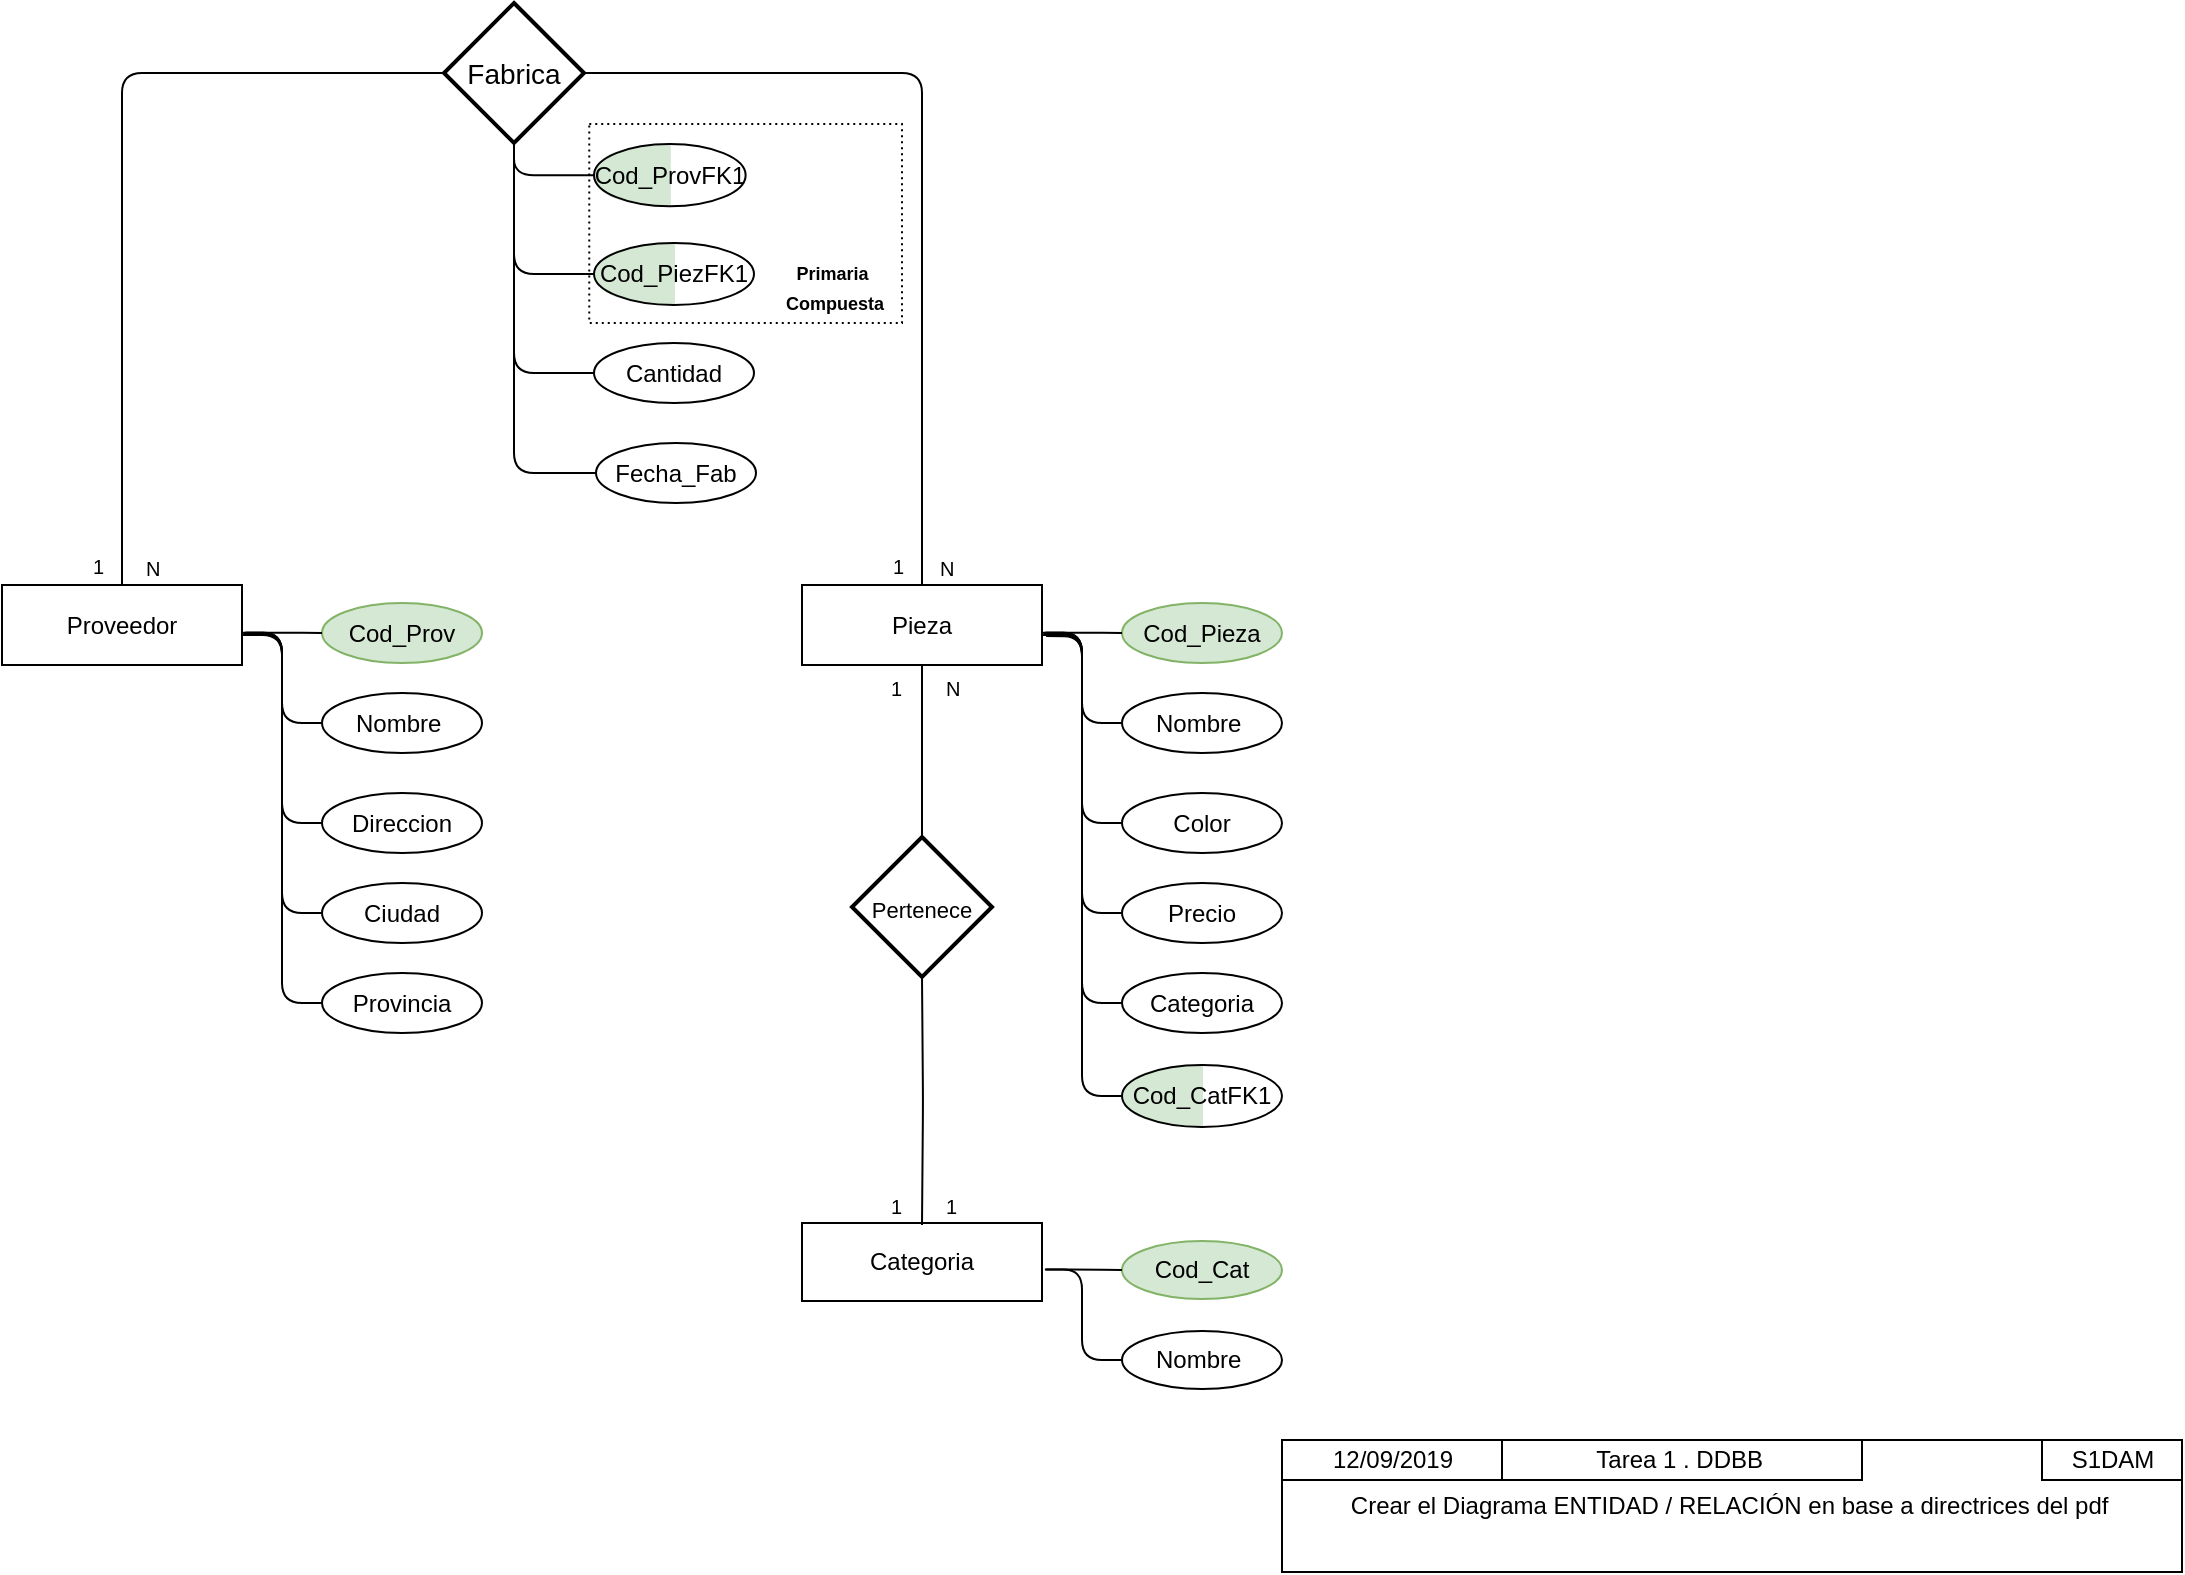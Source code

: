 <mxfile pages="1" version="11.2.5" type="device"><diagram id="jdYGU3IpR05q6EQaEXuO" name="Page-1"><mxGraphModel dx="1422" dy="824" grid="1" gridSize="10" guides="1" tooltips="1" connect="1" arrows="1" fold="1" page="1" pageScale="1" pageWidth="1169" pageHeight="827" math="0" shadow="0"><root><mxCell id="0"/><mxCell id="1" parent="0"/><mxCell id="IAeVKy-bBvh3QUSuQKZk-1" value="Proveedor" style="rounded=0;whiteSpace=wrap;html=1;" parent="1" vertex="1"><mxGeometry x="70" y="332.5" width="120" height="40" as="geometry"/></mxCell><mxCell id="IAeVKy-bBvh3QUSuQKZk-3" value="Cod_Prov" style="ellipse;whiteSpace=wrap;html=1;fillColor=#d5e8d4;strokeColor=#82b366;" parent="1" vertex="1"><mxGeometry x="230" y="341.5" width="80" height="30" as="geometry"/></mxCell><mxCell id="IAeVKy-bBvh3QUSuQKZk-4" value="Nombre&amp;nbsp;" style="ellipse;whiteSpace=wrap;html=1;" parent="1" vertex="1"><mxGeometry x="230" y="386.5" width="80" height="30" as="geometry"/></mxCell><mxCell id="IAeVKy-bBvh3QUSuQKZk-5" value="Direccion" style="ellipse;whiteSpace=wrap;html=1;" parent="1" vertex="1"><mxGeometry x="230" y="436.5" width="80" height="30" as="geometry"/></mxCell><mxCell id="IAeVKy-bBvh3QUSuQKZk-6" value="Ciudad" style="ellipse;whiteSpace=wrap;html=1;" parent="1" vertex="1"><mxGeometry x="230" y="481.5" width="80" height="30" as="geometry"/></mxCell><mxCell id="IAeVKy-bBvh3QUSuQKZk-7" value="Provincia" style="ellipse;whiteSpace=wrap;html=1;" parent="1" vertex="1"><mxGeometry x="230" y="526.5" width="80" height="30" as="geometry"/></mxCell><mxCell id="IAeVKy-bBvh3QUSuQKZk-8" value="" style="endArrow=none;html=1;edgeStyle=orthogonalEdgeStyle;exitX=1.017;exitY=0.596;exitDx=0;exitDy=0;exitPerimeter=0;entryX=0;entryY=0.5;entryDx=0;entryDy=0;" parent="1" source="IAeVKy-bBvh3QUSuQKZk-1" target="IAeVKy-bBvh3QUSuQKZk-3" edge="1"><mxGeometry relative="1" as="geometry"><mxPoint x="70" y="572.5" as="sourcePoint"/><mxPoint x="230" y="572.5" as="targetPoint"/></mxGeometry></mxCell><mxCell id="IAeVKy-bBvh3QUSuQKZk-11" value="" style="endArrow=none;html=1;edgeStyle=orthogonalEdgeStyle;exitX=1.012;exitY=0.596;exitDx=0;exitDy=0;exitPerimeter=0;entryX=0;entryY=0.5;entryDx=0;entryDy=0;" parent="1" source="IAeVKy-bBvh3QUSuQKZk-1" target="IAeVKy-bBvh3QUSuQKZk-4" edge="1"><mxGeometry relative="1" as="geometry"><mxPoint x="80" y="492.5" as="sourcePoint"/><mxPoint x="240" y="492.5" as="targetPoint"/></mxGeometry></mxCell><mxCell id="IAeVKy-bBvh3QUSuQKZk-14" value="" style="endArrow=none;html=1;edgeStyle=orthogonalEdgeStyle;exitX=1.002;exitY=0.596;exitDx=0;exitDy=0;exitPerimeter=0;entryX=0;entryY=0.5;entryDx=0;entryDy=0;" parent="1" source="IAeVKy-bBvh3QUSuQKZk-1" target="IAeVKy-bBvh3QUSuQKZk-5" edge="1"><mxGeometry relative="1" as="geometry"><mxPoint x="90" y="502.5" as="sourcePoint"/><mxPoint x="250" y="502.5" as="targetPoint"/></mxGeometry></mxCell><mxCell id="IAeVKy-bBvh3QUSuQKZk-15" value="" style="endArrow=none;html=1;edgeStyle=orthogonalEdgeStyle;exitX=1.007;exitY=0.611;exitDx=0;exitDy=0;exitPerimeter=0;entryX=0;entryY=0.5;entryDx=0;entryDy=0;" parent="1" source="IAeVKy-bBvh3QUSuQKZk-1" target="IAeVKy-bBvh3QUSuQKZk-6" edge="1"><mxGeometry relative="1" as="geometry"><mxPoint x="100" y="512.5" as="sourcePoint"/><mxPoint x="260" y="512.5" as="targetPoint"/></mxGeometry></mxCell><mxCell id="IAeVKy-bBvh3QUSuQKZk-16" value="" style="endArrow=none;html=1;edgeStyle=orthogonalEdgeStyle;exitX=1.002;exitY=0.625;exitDx=0;exitDy=0;exitPerimeter=0;entryX=0;entryY=0.5;entryDx=0;entryDy=0;" parent="1" source="IAeVKy-bBvh3QUSuQKZk-1" target="IAeVKy-bBvh3QUSuQKZk-7" edge="1"><mxGeometry relative="1" as="geometry"><mxPoint x="110" y="522.5" as="sourcePoint"/><mxPoint x="270" y="522.5" as="targetPoint"/></mxGeometry></mxCell><mxCell id="IAeVKy-bBvh3QUSuQKZk-17" value="Pieza" style="rounded=0;whiteSpace=wrap;html=1;" parent="1" vertex="1"><mxGeometry x="470" y="332.5" width="120" height="40" as="geometry"/></mxCell><mxCell id="IAeVKy-bBvh3QUSuQKZk-18" value="Cod_Pieza" style="ellipse;whiteSpace=wrap;html=1;fillColor=#d5e8d4;strokeColor=#82b366;" parent="1" vertex="1"><mxGeometry x="630" y="341.5" width="80" height="30" as="geometry"/></mxCell><mxCell id="IAeVKy-bBvh3QUSuQKZk-19" value="Nombre&amp;nbsp;" style="ellipse;whiteSpace=wrap;html=1;" parent="1" vertex="1"><mxGeometry x="630" y="386.5" width="80" height="30" as="geometry"/></mxCell><mxCell id="IAeVKy-bBvh3QUSuQKZk-20" value="Color" style="ellipse;whiteSpace=wrap;html=1;" parent="1" vertex="1"><mxGeometry x="630" y="436.5" width="80" height="30" as="geometry"/></mxCell><mxCell id="IAeVKy-bBvh3QUSuQKZk-21" value="Precio" style="ellipse;whiteSpace=wrap;html=1;" parent="1" vertex="1"><mxGeometry x="630" y="481.5" width="80" height="30" as="geometry"/></mxCell><mxCell id="IAeVKy-bBvh3QUSuQKZk-22" value="Categoria" style="ellipse;whiteSpace=wrap;html=1;" parent="1" vertex="1"><mxGeometry x="630" y="526.5" width="80" height="30" as="geometry"/></mxCell><mxCell id="IAeVKy-bBvh3QUSuQKZk-23" value="" style="endArrow=none;html=1;edgeStyle=orthogonalEdgeStyle;exitX=1.017;exitY=0.596;exitDx=0;exitDy=0;exitPerimeter=0;entryX=0;entryY=0.5;entryDx=0;entryDy=0;" parent="1" source="IAeVKy-bBvh3QUSuQKZk-17" target="IAeVKy-bBvh3QUSuQKZk-18" edge="1"><mxGeometry relative="1" as="geometry"><mxPoint x="470" y="572.5" as="sourcePoint"/><mxPoint x="630" y="572.5" as="targetPoint"/></mxGeometry></mxCell><mxCell id="IAeVKy-bBvh3QUSuQKZk-24" value="" style="endArrow=none;html=1;edgeStyle=orthogonalEdgeStyle;exitX=1.012;exitY=0.596;exitDx=0;exitDy=0;exitPerimeter=0;entryX=0;entryY=0.5;entryDx=0;entryDy=0;" parent="1" source="IAeVKy-bBvh3QUSuQKZk-17" target="IAeVKy-bBvh3QUSuQKZk-19" edge="1"><mxGeometry relative="1" as="geometry"><mxPoint x="480" y="492.5" as="sourcePoint"/><mxPoint x="640" y="492.5" as="targetPoint"/></mxGeometry></mxCell><mxCell id="IAeVKy-bBvh3QUSuQKZk-25" value="" style="endArrow=none;html=1;edgeStyle=orthogonalEdgeStyle;exitX=1.002;exitY=0.596;exitDx=0;exitDy=0;exitPerimeter=0;entryX=0;entryY=0.5;entryDx=0;entryDy=0;" parent="1" source="IAeVKy-bBvh3QUSuQKZk-17" target="IAeVKy-bBvh3QUSuQKZk-20" edge="1"><mxGeometry relative="1" as="geometry"><mxPoint x="490" y="502.5" as="sourcePoint"/><mxPoint x="650" y="502.5" as="targetPoint"/></mxGeometry></mxCell><mxCell id="IAeVKy-bBvh3QUSuQKZk-26" value="" style="endArrow=none;html=1;edgeStyle=orthogonalEdgeStyle;exitX=1.007;exitY=0.611;exitDx=0;exitDy=0;exitPerimeter=0;entryX=0;entryY=0.5;entryDx=0;entryDy=0;" parent="1" source="IAeVKy-bBvh3QUSuQKZk-17" target="IAeVKy-bBvh3QUSuQKZk-21" edge="1"><mxGeometry relative="1" as="geometry"><mxPoint x="500" y="512.5" as="sourcePoint"/><mxPoint x="660" y="512.5" as="targetPoint"/></mxGeometry></mxCell><mxCell id="IAeVKy-bBvh3QUSuQKZk-27" value="" style="endArrow=none;html=1;edgeStyle=orthogonalEdgeStyle;exitX=1.002;exitY=0.625;exitDx=0;exitDy=0;exitPerimeter=0;entryX=0;entryY=0.5;entryDx=0;entryDy=0;" parent="1" source="IAeVKy-bBvh3QUSuQKZk-17" target="IAeVKy-bBvh3QUSuQKZk-22" edge="1"><mxGeometry relative="1" as="geometry"><mxPoint x="510" y="522.5" as="sourcePoint"/><mxPoint x="670" y="522.5" as="targetPoint"/></mxGeometry></mxCell><mxCell id="IAeVKy-bBvh3QUSuQKZk-39" value="Categoria" style="rounded=0;whiteSpace=wrap;html=1;" parent="1" vertex="1"><mxGeometry x="470" y="651.5" width="120" height="39" as="geometry"/></mxCell><mxCell id="IAeVKy-bBvh3QUSuQKZk-40" value="Cod_Cat" style="ellipse;whiteSpace=wrap;html=1;fillColor=#d5e8d4;strokeColor=#82b366;" parent="1" vertex="1"><mxGeometry x="630" y="660.5" width="80" height="29" as="geometry"/></mxCell><mxCell id="IAeVKy-bBvh3QUSuQKZk-41" value="Nombre&amp;nbsp;" style="ellipse;whiteSpace=wrap;html=1;" parent="1" vertex="1"><mxGeometry x="630" y="705.5" width="80" height="29" as="geometry"/></mxCell><mxCell id="IAeVKy-bBvh3QUSuQKZk-42" value="" style="endArrow=none;html=1;edgeStyle=orthogonalEdgeStyle;exitX=1.017;exitY=0.596;exitDx=0;exitDy=0;exitPerimeter=0;entryX=0;entryY=0.5;entryDx=0;entryDy=0;" parent="1" source="IAeVKy-bBvh3QUSuQKZk-39" target="IAeVKy-bBvh3QUSuQKZk-40" edge="1"><mxGeometry relative="1" as="geometry"><mxPoint x="470" y="891.5" as="sourcePoint"/><mxPoint x="630" y="891.5" as="targetPoint"/></mxGeometry></mxCell><mxCell id="IAeVKy-bBvh3QUSuQKZk-43" value="" style="endArrow=none;html=1;edgeStyle=orthogonalEdgeStyle;exitX=1.012;exitY=0.596;exitDx=0;exitDy=0;exitPerimeter=0;entryX=0;entryY=0.5;entryDx=0;entryDy=0;" parent="1" source="IAeVKy-bBvh3QUSuQKZk-39" target="IAeVKy-bBvh3QUSuQKZk-41" edge="1"><mxGeometry relative="1" as="geometry"><mxPoint x="480" y="811.5" as="sourcePoint"/><mxPoint x="640" y="811.5" as="targetPoint"/></mxGeometry></mxCell><mxCell id="IAeVKy-bBvh3QUSuQKZk-44" value="&lt;font style=&quot;font-size: 11px&quot;&gt;Pertenece&lt;/font&gt;" style="shape=rhombus;strokeWidth=2;fontSize=17;perimeter=rhombusPerimeter;whiteSpace=wrap;html=1;align=center;fontSize=14;" parent="1" vertex="1"><mxGeometry x="495" y="458.5" width="70" height="70" as="geometry"/></mxCell><mxCell id="IAeVKy-bBvh3QUSuQKZk-54" value="" style="endArrow=none;html=1;edgeStyle=orthogonalEdgeStyle;entryX=0.5;entryY=1;entryDx=0;entryDy=0;" parent="1" target="IAeVKy-bBvh3QUSuQKZk-44" edge="1"><mxGeometry relative="1" as="geometry"><mxPoint x="530" y="652.5" as="sourcePoint"/><mxPoint x="230" y="752.5" as="targetPoint"/></mxGeometry></mxCell><mxCell id="IAeVKy-bBvh3QUSuQKZk-55" value="1" style="resizable=0;html=1;align=left;verticalAlign=bottom;labelBackgroundColor=#ffffff;fontSize=10;" parent="IAeVKy-bBvh3QUSuQKZk-54" connectable="0" vertex="1"><mxGeometry x="-1" relative="1" as="geometry"><mxPoint x="10" y="-1" as="offset"/></mxGeometry></mxCell><mxCell id="IAeVKy-bBvh3QUSuQKZk-56" value="1" style="resizable=0;html=1;align=right;verticalAlign=bottom;labelBackgroundColor=#ffffff;fontSize=10;" parent="IAeVKy-bBvh3QUSuQKZk-54" connectable="0" vertex="1"><mxGeometry x="1" relative="1" as="geometry"><mxPoint x="-10" y="122.5" as="offset"/></mxGeometry></mxCell><mxCell id="IAeVKy-bBvh3QUSuQKZk-57" value="" style="endArrow=none;html=1;edgeStyle=orthogonalEdgeStyle;entryX=0.5;entryY=1;entryDx=0;entryDy=0;exitX=0.5;exitY=0;exitDx=0;exitDy=0;" parent="1" source="IAeVKy-bBvh3QUSuQKZk-44" target="IAeVKy-bBvh3QUSuQKZk-17" edge="1"><mxGeometry relative="1" as="geometry"><mxPoint x="350" y="752.5" as="sourcePoint"/><mxPoint x="510" y="752.5" as="targetPoint"/></mxGeometry></mxCell><mxCell id="IAeVKy-bBvh3QUSuQKZk-58" value="N" style="resizable=0;html=1;align=left;verticalAlign=bottom;labelBackgroundColor=#ffffff;fontSize=10;" parent="IAeVKy-bBvh3QUSuQKZk-57" connectable="0" vertex="1"><mxGeometry x="-1" relative="1" as="geometry"><mxPoint x="10" y="-66" as="offset"/></mxGeometry></mxCell><mxCell id="IAeVKy-bBvh3QUSuQKZk-59" value="1" style="resizable=0;html=1;align=right;verticalAlign=bottom;labelBackgroundColor=#ffffff;fontSize=10;" parent="IAeVKy-bBvh3QUSuQKZk-57" connectable="0" vertex="1"><mxGeometry x="1" relative="1" as="geometry"><mxPoint x="-10" y="20" as="offset"/></mxGeometry></mxCell><mxCell id="IAeVKy-bBvh3QUSuQKZk-61" value="" style="endArrow=none;html=1;edgeStyle=orthogonalEdgeStyle;exitX=1.017;exitY=0.639;exitDx=0;exitDy=0;exitPerimeter=0;entryX=0;entryY=0.5;entryDx=0;entryDy=0;" parent="1" source="IAeVKy-bBvh3QUSuQKZk-17" target="IAeVKy-bBvh3QUSuQKZk-60" edge="1"><mxGeometry relative="1" as="geometry"><mxPoint x="600.286" y="367.5" as="sourcePoint"/><mxPoint x="640.286" y="551.5" as="targetPoint"/></mxGeometry></mxCell><mxCell id="IAeVKy-bBvh3QUSuQKZk-63" value="" style="group" parent="1" vertex="1" connectable="0"><mxGeometry x="630" y="572.5" width="80" height="31" as="geometry"/></mxCell><mxCell id="IAeVKy-bBvh3QUSuQKZk-62" value="" style="shape=or;whiteSpace=wrap;html=1;strokeColor=#D5E8D4;fillColor=#D5E8D4;rotation=180;" parent="IAeVKy-bBvh3QUSuQKZk-63" vertex="1"><mxGeometry x="1" y="1" width="39" height="29" as="geometry"/></mxCell><mxCell id="IAeVKy-bBvh3QUSuQKZk-60" value="Cod_CatFK1" style="ellipse;whiteSpace=wrap;html=1;fillColor=none;gradientDirection=east;" parent="IAeVKy-bBvh3QUSuQKZk-63" vertex="1"><mxGeometry width="80" height="31" as="geometry"/></mxCell><mxCell id="IAeVKy-bBvh3QUSuQKZk-65" value="Fabrica" style="shape=rhombus;strokeWidth=2;fontSize=17;perimeter=rhombusPerimeter;whiteSpace=wrap;html=1;align=center;fontSize=14;" parent="1" vertex="1"><mxGeometry x="291" y="41.5" width="70" height="70" as="geometry"/></mxCell><mxCell id="IAeVKy-bBvh3QUSuQKZk-66" value="" style="endArrow=none;html=1;edgeStyle=orthogonalEdgeStyle;exitX=1;exitY=0.5;exitDx=0;exitDy=0;entryX=0.5;entryY=0;entryDx=0;entryDy=0;" parent="1" source="IAeVKy-bBvh3QUSuQKZk-65" target="IAeVKy-bBvh3QUSuQKZk-17" edge="1"><mxGeometry relative="1" as="geometry"><mxPoint x="446" y="91.5" as="sourcePoint"/><mxPoint x="606" y="91.5" as="targetPoint"/></mxGeometry></mxCell><mxCell id="IAeVKy-bBvh3QUSuQKZk-67" value="N" style="resizable=0;html=1;align=left;verticalAlign=bottom;labelBackgroundColor=#ffffff;fontSize=10;" parent="IAeVKy-bBvh3QUSuQKZk-66" connectable="0" vertex="1"><mxGeometry x="-1" relative="1" as="geometry"><mxPoint x="175.5" y="255.5" as="offset"/></mxGeometry></mxCell><mxCell id="IAeVKy-bBvh3QUSuQKZk-68" value="1" style="resizable=0;html=1;align=right;verticalAlign=bottom;labelBackgroundColor=#ffffff;fontSize=10;" parent="IAeVKy-bBvh3QUSuQKZk-66" connectable="0" vertex="1"><mxGeometry x="1" relative="1" as="geometry"><mxPoint x="-9" y="-1" as="offset"/></mxGeometry></mxCell><mxCell id="IAeVKy-bBvh3QUSuQKZk-69" value="" style="endArrow=none;html=1;edgeStyle=orthogonalEdgeStyle;entryX=0;entryY=0.5;entryDx=0;entryDy=0;exitX=0.5;exitY=0;exitDx=0;exitDy=0;" parent="1" source="IAeVKy-bBvh3QUSuQKZk-1" target="IAeVKy-bBvh3QUSuQKZk-65" edge="1"><mxGeometry relative="1" as="geometry"><mxPoint x="56" y="81.5" as="sourcePoint"/><mxPoint x="216" y="81.5" as="targetPoint"/></mxGeometry></mxCell><mxCell id="IAeVKy-bBvh3QUSuQKZk-70" value="N" style="resizable=0;html=1;align=left;verticalAlign=bottom;labelBackgroundColor=#ffffff;fontSize=10;" parent="IAeVKy-bBvh3QUSuQKZk-69" connectable="0" vertex="1"><mxGeometry x="-1" relative="1" as="geometry"><mxPoint x="10" as="offset"/></mxGeometry></mxCell><mxCell id="IAeVKy-bBvh3QUSuQKZk-71" value="1" style="resizable=0;html=1;align=right;verticalAlign=bottom;labelBackgroundColor=#ffffff;fontSize=10;" parent="IAeVKy-bBvh3QUSuQKZk-69" connectable="0" vertex="1"><mxGeometry x="1" relative="1" as="geometry"><mxPoint x="-170" y="255" as="offset"/></mxGeometry></mxCell><mxCell id="IAeVKy-bBvh3QUSuQKZk-80" value="" style="endArrow=none;html=1;edgeStyle=orthogonalEdgeStyle;entryX=0;entryY=0.5;entryDx=0;entryDy=0;exitX=0.5;exitY=1;exitDx=0;exitDy=0;" parent="1" source="IAeVKy-bBvh3QUSuQKZk-65" target="IAeVKy-bBvh3QUSuQKZk-79" edge="1"><mxGeometry relative="1" as="geometry"><mxPoint x="336" y="126.5" as="sourcePoint"/><mxPoint x="310" y="127" as="targetPoint"/></mxGeometry></mxCell><mxCell id="IAeVKy-bBvh3QUSuQKZk-83" value="" style="endArrow=none;html=1;edgeStyle=orthogonalEdgeStyle;entryX=0;entryY=0.5;entryDx=0;entryDy=0;exitX=0.5;exitY=1;exitDx=0;exitDy=0;" parent="1" source="IAeVKy-bBvh3QUSuQKZk-65" target="IAeVKy-bBvh3QUSuQKZk-76" edge="1"><mxGeometry relative="1" as="geometry"><mxPoint x="160" y="137" as="sourcePoint"/><mxPoint x="320" y="137" as="targetPoint"/></mxGeometry></mxCell><mxCell id="IAeVKy-bBvh3QUSuQKZk-86" value="Cantidad" style="ellipse;whiteSpace=wrap;html=1;" parent="1" vertex="1"><mxGeometry x="366" y="211.5" width="80" height="30" as="geometry"/></mxCell><mxCell id="IAeVKy-bBvh3QUSuQKZk-87" value="Fecha_Fab" style="ellipse;whiteSpace=wrap;html=1;" parent="1" vertex="1"><mxGeometry x="367" y="261.5" width="80" height="30" as="geometry"/></mxCell><mxCell id="IAeVKy-bBvh3QUSuQKZk-88" value="" style="endArrow=none;html=1;edgeStyle=orthogonalEdgeStyle;exitX=0.5;exitY=1;exitDx=0;exitDy=0;entryX=0;entryY=0.5;entryDx=0;entryDy=0;" parent="1" source="IAeVKy-bBvh3QUSuQKZk-65" target="IAeVKy-bBvh3QUSuQKZk-86" edge="1"><mxGeometry relative="1" as="geometry"><mxPoint x="176" y="231.5" as="sourcePoint"/><mxPoint x="336" y="231.5" as="targetPoint"/></mxGeometry></mxCell><mxCell id="IAeVKy-bBvh3QUSuQKZk-92" value="" style="endArrow=none;html=1;edgeStyle=orthogonalEdgeStyle;exitX=0.5;exitY=1;exitDx=0;exitDy=0;entryX=0;entryY=0.5;entryDx=0;entryDy=0;" parent="1" source="IAeVKy-bBvh3QUSuQKZk-65" target="IAeVKy-bBvh3QUSuQKZk-87" edge="1"><mxGeometry relative="1" as="geometry"><mxPoint x="336.167" y="121.5" as="sourcePoint"/><mxPoint x="376.167" y="236.5" as="targetPoint"/></mxGeometry></mxCell><mxCell id="IAeVKy-bBvh3QUSuQKZk-100" value="Crear el Diagrama ENTIDAD / RELACIÓN en base a directrices del pdf&amp;nbsp;" style="html=1;" parent="1" vertex="1"><mxGeometry x="710" y="760" width="450" height="66" as="geometry"/></mxCell><mxCell id="IAeVKy-bBvh3QUSuQKZk-102" value="12/09/2019" style="html=1;" parent="1" vertex="1"><mxGeometry x="710" y="760" width="110" height="20" as="geometry"/></mxCell><mxCell id="IAeVKy-bBvh3QUSuQKZk-103" value="Tarea 1 . DDBB&amp;nbsp;" style="html=1;" parent="1" vertex="1"><mxGeometry x="820" y="760" width="180" height="20" as="geometry"/></mxCell><mxCell id="IAeVKy-bBvh3QUSuQKZk-104" value="S1DAM" style="html=1;" parent="1" vertex="1"><mxGeometry x="1090" y="760" width="70" height="20" as="geometry"/></mxCell><mxCell id="IAeVKy-bBvh3QUSuQKZk-77" value="" style="group;fillColor=none;" parent="1" vertex="1" connectable="0"><mxGeometry x="366" y="112" width="154" height="96" as="geometry"/></mxCell><mxCell id="IAeVKy-bBvh3QUSuQKZk-78" value="" style="shape=or;whiteSpace=wrap;html=1;strokeColor=#D5E8D4;fillColor=#D5E8D4;rotation=180;" parent="IAeVKy-bBvh3QUSuQKZk-77" vertex="1"><mxGeometry x="0.948" y="1.005" width="36.96" height="29.152" as="geometry"/></mxCell><mxCell id="IAeVKy-bBvh3QUSuQKZk-79" value="Cod_ProvFK1" style="ellipse;whiteSpace=wrap;html=1;fillColor=none;gradientDirection=east;" parent="IAeVKy-bBvh3QUSuQKZk-77" vertex="1"><mxGeometry width="75.815" height="31.162" as="geometry"/></mxCell><mxCell id="m_LnBC_sO5dsOfaInR2O-1" value="" style="html=1;dashed=1;dashPattern=1 2;fillColor=none;" vertex="1" parent="IAeVKy-bBvh3QUSuQKZk-77"><mxGeometry x="-2.369" y="-10.052" width="156.369" height="99.518" as="geometry"/></mxCell><mxCell id="m_LnBC_sO5dsOfaInR2O-2" value="&lt;div&gt;&lt;span style=&quot;font-size: 9px&quot;&gt;Primaria&amp;nbsp;&lt;/span&gt;&lt;/div&gt;&lt;font style=&quot;font-size: 9px&quot;&gt;&lt;div&gt;&lt;span&gt;Compuesta&lt;/span&gt;&lt;/div&gt;&lt;/font&gt;" style="text;strokeColor=none;fillColor=none;html=1;fontSize=24;fontStyle=1;verticalAlign=middle;align=center;dashed=1;dashPattern=1 2;" vertex="1" parent="IAeVKy-bBvh3QUSuQKZk-77"><mxGeometry x="72.972" y="45.236" width="94.769" height="40.209" as="geometry"/></mxCell><mxCell id="IAeVKy-bBvh3QUSuQKZk-74" value="" style="group" parent="1" vertex="1" connectable="0"><mxGeometry x="366" y="161.5" width="80" height="31" as="geometry"/></mxCell><mxCell id="IAeVKy-bBvh3QUSuQKZk-75" value="" style="shape=or;whiteSpace=wrap;html=1;strokeColor=#D5E8D4;fillColor=#D5E8D4;rotation=180;" parent="IAeVKy-bBvh3QUSuQKZk-74" vertex="1"><mxGeometry x="1" y="1" width="39" height="29" as="geometry"/></mxCell><mxCell id="IAeVKy-bBvh3QUSuQKZk-76" value="Cod_PiezFK1" style="ellipse;whiteSpace=wrap;html=1;fillColor=none;gradientDirection=east;" parent="IAeVKy-bBvh3QUSuQKZk-74" vertex="1"><mxGeometry width="80" height="31" as="geometry"/></mxCell></root></mxGraphModel></diagram></mxfile>